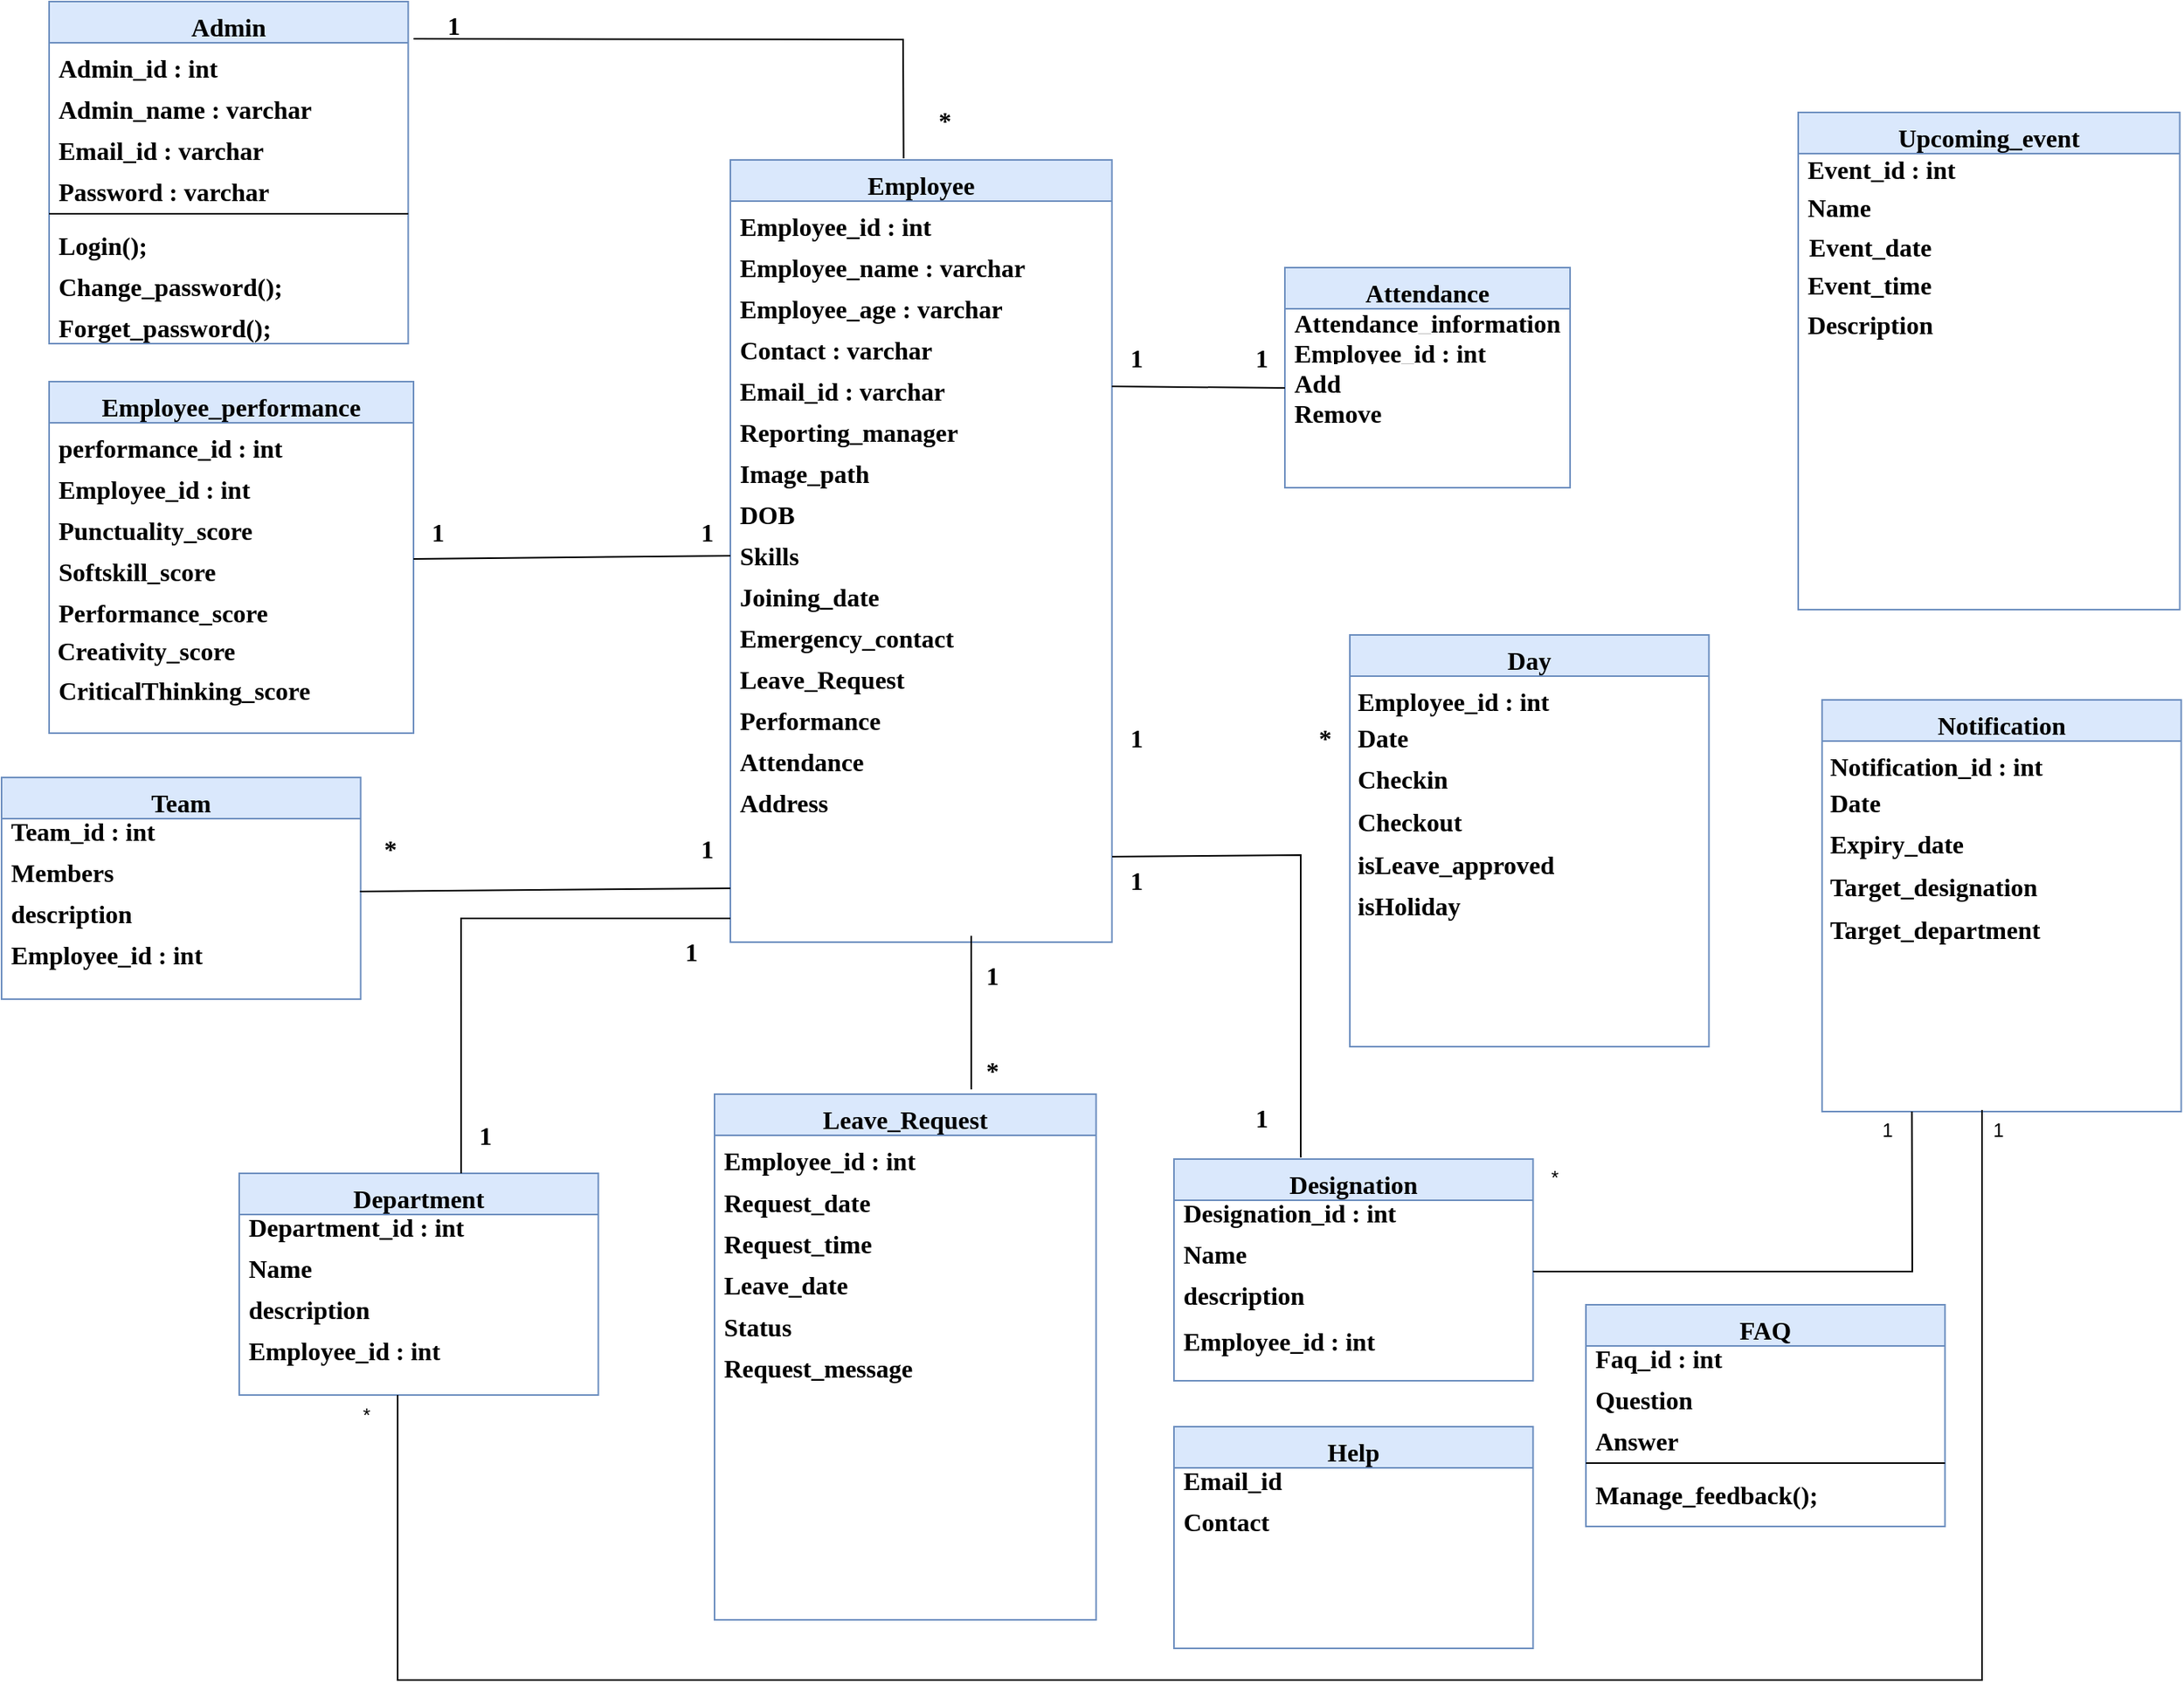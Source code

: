 <mxfile version="26.1.1">
  <diagram name="Page-1" id="6EPxanhodeDbEyQsHlKV">
    <mxGraphModel dx="1233" dy="986" grid="1" gridSize="10" guides="1" tooltips="1" connect="1" arrows="1" fold="1" page="1" pageScale="1" pageWidth="850" pageHeight="1100" math="0" shadow="0">
      <root>
        <mxCell id="0" />
        <mxCell id="1" parent="0" />
        <mxCell id="t133rngRoD3qEJf_6s0R-7" value="" style="endArrow=none;html=1;rounded=0;exitX=1.015;exitY=-0.095;exitDx=0;exitDy=0;labelBackgroundColor=none;fontColor=default;fontStyle=1;fontFamily=Times New Roman;fontSize=16;exitPerimeter=0;entryX=0.454;entryY=-0.002;entryDx=0;entryDy=0;entryPerimeter=0;" parent="1" source="t133rngRoD3qEJf_6s0R-22" target="t133rngRoD3qEJf_6s0R-9" edge="1">
          <mxGeometry width="50" height="50" relative="1" as="geometry">
            <mxPoint x="1118.997" y="209.996" as="sourcePoint" />
            <mxPoint x="1400" y="70" as="targetPoint" />
            <Array as="points">
              <mxPoint x="1439" y="44" />
            </Array>
          </mxGeometry>
        </mxCell>
        <mxCell id="t133rngRoD3qEJf_6s0R-9" value="Employee" style="swimlane;fontStyle=1;align=center;verticalAlign=top;childLayout=stackLayout;horizontal=1;startSize=26;horizontalStack=0;resizeParent=1;resizeLast=0;collapsible=1;marginBottom=0;rounded=0;shadow=0;strokeWidth=1;container=0;labelBackgroundColor=none;fontFamily=Times New Roman;fontSize=16;fillColor=#dae8fc;strokeColor=#6c8ebf;" parent="1" vertex="1">
          <mxGeometry x="1329.997" y="120" width="240.833" height="494" as="geometry">
            <mxRectangle x="550" y="140" width="160" height="26" as="alternateBounds" />
          </mxGeometry>
        </mxCell>
        <mxCell id="t133rngRoD3qEJf_6s0R-52" value="Employee_id : int&#xa;&#xa;" style="text;align=left;verticalAlign=top;spacingLeft=4;spacingRight=4;overflow=hidden;rotatable=0;points=[[0,0.5],[1,0.5]];portConstraint=eastwest;container=0;labelBackgroundColor=none;fontStyle=1;fontFamily=Times New Roman;fontSize=16;" parent="t133rngRoD3qEJf_6s0R-9" vertex="1">
          <mxGeometry y="26" width="240.833" height="26" as="geometry" />
        </mxCell>
        <mxCell id="t133rngRoD3qEJf_6s0R-108" value="Employee_name : varchar" style="text;align=left;verticalAlign=top;spacingLeft=4;spacingRight=4;overflow=hidden;rotatable=0;points=[[0,0.5],[1,0.5]];portConstraint=eastwest;rounded=0;shadow=0;html=0;container=0;labelBackgroundColor=none;fontStyle=1;fontFamily=Times New Roman;fontSize=16;" parent="t133rngRoD3qEJf_6s0R-9" vertex="1">
          <mxGeometry y="52" width="240.833" height="26" as="geometry" />
        </mxCell>
        <mxCell id="t133rngRoD3qEJf_6s0R-109" value="Employee_age : varchar" style="text;align=left;verticalAlign=top;spacingLeft=4;spacingRight=4;overflow=hidden;rotatable=0;points=[[0,0.5],[1,0.5]];portConstraint=eastwest;rounded=0;shadow=0;html=0;container=0;labelBackgroundColor=none;fontStyle=1;fontFamily=Times New Roman;fontSize=16;" parent="t133rngRoD3qEJf_6s0R-9" vertex="1">
          <mxGeometry y="78" width="240.833" height="26" as="geometry" />
        </mxCell>
        <mxCell id="t133rngRoD3qEJf_6s0R-110" value="Contact : varchar" style="text;align=left;verticalAlign=top;spacingLeft=4;spacingRight=4;overflow=hidden;rotatable=0;points=[[0,0.5],[1,0.5]];portConstraint=eastwest;rounded=0;shadow=0;html=0;container=0;labelBackgroundColor=none;fontStyle=1;fontFamily=Times New Roman;fontSize=16;" parent="t133rngRoD3qEJf_6s0R-9" vertex="1">
          <mxGeometry y="104" width="240.833" height="26" as="geometry" />
        </mxCell>
        <mxCell id="t133rngRoD3qEJf_6s0R-106" value="Email_id : varchar" style="text;align=left;verticalAlign=top;spacingLeft=4;spacingRight=4;overflow=hidden;rotatable=0;points=[[0,0.5],[1,0.5]];portConstraint=eastwest;rounded=0;shadow=0;html=0;container=0;labelBackgroundColor=none;fontStyle=1;fontFamily=Times New Roman;fontSize=16;" parent="t133rngRoD3qEJf_6s0R-9" vertex="1">
          <mxGeometry y="130" width="240.833" height="26" as="geometry" />
        </mxCell>
        <mxCell id="t133rngRoD3qEJf_6s0R-114" value="Reporting_manager" style="text;align=left;verticalAlign=top;spacingLeft=4;spacingRight=4;overflow=hidden;rotatable=0;points=[[0,0.5],[1,0.5]];portConstraint=eastwest;rounded=0;shadow=0;html=0;container=0;labelBackgroundColor=none;fontStyle=1;fontFamily=Times New Roman;fontSize=16;" parent="t133rngRoD3qEJf_6s0R-9" vertex="1">
          <mxGeometry y="156" width="240.833" height="26" as="geometry" />
        </mxCell>
        <mxCell id="t133rngRoD3qEJf_6s0R-113" value="Image_path" style="text;align=left;verticalAlign=top;spacingLeft=4;spacingRight=4;overflow=hidden;rotatable=0;points=[[0,0.5],[1,0.5]];portConstraint=eastwest;rounded=0;shadow=0;html=0;container=0;labelBackgroundColor=none;fontStyle=1;fontFamily=Times New Roman;fontSize=16;" parent="t133rngRoD3qEJf_6s0R-9" vertex="1">
          <mxGeometry y="182" width="240.833" height="26" as="geometry" />
        </mxCell>
        <mxCell id="t133rngRoD3qEJf_6s0R-115" value="DOB" style="text;align=left;verticalAlign=top;spacingLeft=4;spacingRight=4;overflow=hidden;rotatable=0;points=[[0,0.5],[1,0.5]];portConstraint=eastwest;rounded=0;shadow=0;html=0;container=0;labelBackgroundColor=none;fontStyle=1;fontFamily=Times New Roman;fontSize=16;" parent="t133rngRoD3qEJf_6s0R-9" vertex="1">
          <mxGeometry y="208" width="240.833" height="26" as="geometry" />
        </mxCell>
        <mxCell id="t133rngRoD3qEJf_6s0R-118" value="Skills" style="text;align=left;verticalAlign=top;spacingLeft=4;spacingRight=4;overflow=hidden;rotatable=0;points=[[0,0.5],[1,0.5]];portConstraint=eastwest;rounded=0;shadow=0;html=0;container=0;labelBackgroundColor=none;fontStyle=1;fontFamily=Times New Roman;fontSize=16;" parent="t133rngRoD3qEJf_6s0R-9" vertex="1">
          <mxGeometry y="234" width="240.833" height="26" as="geometry" />
        </mxCell>
        <mxCell id="t133rngRoD3qEJf_6s0R-121" value="Joining_date" style="text;align=left;verticalAlign=top;spacingLeft=4;spacingRight=4;overflow=hidden;rotatable=0;points=[[0,0.5],[1,0.5]];portConstraint=eastwest;rounded=0;shadow=0;html=0;container=0;labelBackgroundColor=none;fontStyle=1;fontFamily=Times New Roman;fontSize=16;" parent="t133rngRoD3qEJf_6s0R-9" vertex="1">
          <mxGeometry y="260" width="240.833" height="26" as="geometry" />
        </mxCell>
        <mxCell id="t133rngRoD3qEJf_6s0R-120" value="Emergency_contact" style="text;align=left;verticalAlign=top;spacingLeft=4;spacingRight=4;overflow=hidden;rotatable=0;points=[[0,0.5],[1,0.5]];portConstraint=eastwest;rounded=0;shadow=0;html=0;container=0;labelBackgroundColor=none;fontStyle=1;fontFamily=Times New Roman;fontSize=16;" parent="t133rngRoD3qEJf_6s0R-9" vertex="1">
          <mxGeometry y="286" width="240.833" height="26" as="geometry" />
        </mxCell>
        <mxCell id="t133rngRoD3qEJf_6s0R-119" value="Leave_Request" style="text;align=left;verticalAlign=top;spacingLeft=4;spacingRight=4;overflow=hidden;rotatable=0;points=[[0,0.5],[1,0.5]];portConstraint=eastwest;rounded=0;shadow=0;html=0;container=0;labelBackgroundColor=none;fontStyle=1;fontFamily=Times New Roman;fontSize=16;" parent="t133rngRoD3qEJf_6s0R-9" vertex="1">
          <mxGeometry y="312" width="240.833" height="26" as="geometry" />
        </mxCell>
        <mxCell id="t133rngRoD3qEJf_6s0R-117" value="Performance" style="text;align=left;verticalAlign=top;spacingLeft=4;spacingRight=4;overflow=hidden;rotatable=0;points=[[0,0.5],[1,0.5]];portConstraint=eastwest;rounded=0;shadow=0;html=0;container=0;labelBackgroundColor=none;fontStyle=1;fontFamily=Times New Roman;fontSize=16;" parent="t133rngRoD3qEJf_6s0R-9" vertex="1">
          <mxGeometry y="338" width="240.833" height="26" as="geometry" />
        </mxCell>
        <mxCell id="t133rngRoD3qEJf_6s0R-123" value="Attendance" style="text;align=left;verticalAlign=top;spacingLeft=4;spacingRight=4;overflow=hidden;rotatable=0;points=[[0,0.5],[1,0.5]];portConstraint=eastwest;rounded=0;shadow=0;html=0;container=0;labelBackgroundColor=none;fontStyle=1;fontFamily=Times New Roman;fontSize=16;" parent="t133rngRoD3qEJf_6s0R-9" vertex="1">
          <mxGeometry y="364" width="240.833" height="26" as="geometry" />
        </mxCell>
        <mxCell id="t133rngRoD3qEJf_6s0R-124" value="Address" style="text;align=left;verticalAlign=top;spacingLeft=4;spacingRight=4;overflow=hidden;rotatable=0;points=[[0,0.5],[1,0.5]];portConstraint=eastwest;rounded=0;shadow=0;html=0;container=0;labelBackgroundColor=none;fontStyle=1;fontFamily=Times New Roman;fontSize=16;" parent="t133rngRoD3qEJf_6s0R-9" vertex="1">
          <mxGeometry y="390" width="240.833" height="26" as="geometry" />
        </mxCell>
        <mxCell id="t133rngRoD3qEJf_6s0R-63" value="" style="group" parent="1" vertex="1" connectable="0">
          <mxGeometry x="1320" y="710" width="240.83" height="332" as="geometry" />
        </mxCell>
        <mxCell id="t133rngRoD3qEJf_6s0R-64" value="Leave_Request" style="swimlane;fontStyle=1;align=center;verticalAlign=top;childLayout=stackLayout;horizontal=1;startSize=26;horizontalStack=0;resizeParent=1;resizeLast=0;collapsible=1;marginBottom=0;rounded=0;shadow=0;strokeWidth=1;labelBackgroundColor=none;fontFamily=Times New Roman;container=0;fontSize=16;fillColor=#dae8fc;strokeColor=#6c8ebf;" parent="t133rngRoD3qEJf_6s0R-63" vertex="1">
          <mxGeometry x="0.003" width="240.827" height="332" as="geometry">
            <mxRectangle x="550" y="140" width="160" height="26" as="alternateBounds" />
          </mxGeometry>
        </mxCell>
        <mxCell id="t133rngRoD3qEJf_6s0R-66" value="" style="group" parent="t133rngRoD3qEJf_6s0R-63" vertex="1" connectable="0">
          <mxGeometry y="26.158" width="240.83" height="273.648" as="geometry" />
        </mxCell>
        <mxCell id="t133rngRoD3qEJf_6s0R-67" value="Employee_id : int&#xa;&#xa;" style="text;align=left;verticalAlign=top;spacingLeft=4;spacingRight=4;overflow=hidden;rotatable=0;points=[[0,0.5],[1,0.5]];portConstraint=eastwest;labelBackgroundColor=none;fontStyle=1;fontFamily=Times New Roman;container=0;fontSize=16;" parent="t133rngRoD3qEJf_6s0R-66" vertex="1">
          <mxGeometry width="240.83" height="26.158" as="geometry" />
        </mxCell>
        <mxCell id="t133rngRoD3qEJf_6s0R-68" value="Request_date" style="text;align=left;verticalAlign=top;spacingLeft=4;spacingRight=4;overflow=hidden;rotatable=0;points=[[0,0.5],[1,0.5]];portConstraint=eastwest;rounded=0;shadow=0;html=0;labelBackgroundColor=none;fontStyle=1;fontFamily=Times New Roman;container=0;fontSize=16;" parent="t133rngRoD3qEJf_6s0R-66" vertex="1">
          <mxGeometry y="26.158" width="240.83" height="26.158" as="geometry" />
        </mxCell>
        <mxCell id="t133rngRoD3qEJf_6s0R-69" value="Request_time" style="text;align=left;verticalAlign=top;spacingLeft=4;spacingRight=4;overflow=hidden;rotatable=0;points=[[0,0.5],[1,0.5]];portConstraint=eastwest;rounded=0;shadow=0;html=0;labelBackgroundColor=none;fontStyle=1;fontFamily=Times New Roman;container=0;fontSize=16;" parent="t133rngRoD3qEJf_6s0R-66" vertex="1">
          <mxGeometry y="52.315" width="240.83" height="26.158" as="geometry" />
        </mxCell>
        <mxCell id="t133rngRoD3qEJf_6s0R-70" value="Leave_date" style="text;align=left;verticalAlign=top;spacingLeft=4;spacingRight=4;overflow=hidden;rotatable=0;points=[[0,0.5],[1,0.5]];portConstraint=eastwest;rounded=0;shadow=0;html=0;labelBackgroundColor=none;fontStyle=1;fontFamily=Times New Roman;container=0;fontSize=16;" parent="t133rngRoD3qEJf_6s0R-66" vertex="1">
          <mxGeometry y="78.473" width="240.83" height="26.158" as="geometry" />
        </mxCell>
        <mxCell id="t133rngRoD3qEJf_6s0R-71" value="Status" style="text;align=left;verticalAlign=top;spacingLeft=4;spacingRight=4;overflow=hidden;rotatable=0;points=[[0,0.5],[1,0.5]];portConstraint=eastwest;rounded=0;shadow=0;html=0;labelBackgroundColor=none;fontStyle=1;fontFamily=Times New Roman;container=0;fontSize=16;" parent="t133rngRoD3qEJf_6s0R-66" vertex="1">
          <mxGeometry y="104.63" width="240.83" height="26.158" as="geometry" />
        </mxCell>
        <mxCell id="t133rngRoD3qEJf_6s0R-73" value="Request_message" style="text;align=left;verticalAlign=top;spacingLeft=4;spacingRight=4;overflow=hidden;rotatable=0;points=[[0,0.5],[1,0.5]];portConstraint=eastwest;rounded=0;shadow=0;html=0;labelBackgroundColor=none;fontStyle=1;fontFamily=Times New Roman;container=0;fontSize=16;" parent="t133rngRoD3qEJf_6s0R-66" vertex="1">
          <mxGeometry y="130.783" width="240.83" height="26.158" as="geometry" />
        </mxCell>
        <mxCell id="t133rngRoD3qEJf_6s0R-78" value="" style="group" parent="1" vertex="1" connectable="0">
          <mxGeometry x="1680" y="188" width="180" height="139" as="geometry" />
        </mxCell>
        <mxCell id="t133rngRoD3qEJf_6s0R-79" value="Attendance" style="swimlane;fontStyle=1;align=center;verticalAlign=top;childLayout=stackLayout;horizontal=1;startSize=26;horizontalStack=0;resizeParent=1;resizeLast=0;collapsible=1;marginBottom=0;rounded=0;shadow=0;strokeWidth=1;container=0;labelBackgroundColor=none;fontFamily=Times New Roman;fontSize=16;fillColor=#dae8fc;strokeColor=#6c8ebf;" parent="t133rngRoD3qEJf_6s0R-78" vertex="1">
          <mxGeometry width="180.0" height="139" as="geometry">
            <mxRectangle x="550" y="140" width="160" height="26" as="alternateBounds" />
          </mxGeometry>
        </mxCell>
        <mxCell id="t133rngRoD3qEJf_6s0R-80" value="Attendance_information" style="text;align=left;verticalAlign=top;spacingLeft=4;spacingRight=4;overflow=hidden;rotatable=0;points=[[0,0.5],[1,0.5]];portConstraint=eastwest;container=0;labelBackgroundColor=none;fontStyle=1;fontFamily=Times New Roman;fontSize=16;" parent="t133rngRoD3qEJf_6s0R-78" vertex="1">
          <mxGeometry y="19.021" width="180.0" height="19.021" as="geometry" />
        </mxCell>
        <mxCell id="t133rngRoD3qEJf_6s0R-81" value="Employee_id : int&#xa;&#xa;" style="text;align=left;verticalAlign=top;spacingLeft=4;spacingRight=4;overflow=hidden;rotatable=0;points=[[0,0.5],[1,0.5]];portConstraint=eastwest;rounded=0;shadow=0;html=0;container=0;labelBackgroundColor=none;fontStyle=1;fontFamily=Times New Roman;fontSize=16;" parent="t133rngRoD3qEJf_6s0R-78" vertex="1">
          <mxGeometry y="38.042" width="180.0" height="19.021" as="geometry" />
        </mxCell>
        <mxCell id="t133rngRoD3qEJf_6s0R-82" value="Add" style="text;align=left;verticalAlign=top;spacingLeft=4;spacingRight=4;overflow=hidden;rotatable=0;points=[[0,0.5],[1,0.5]];portConstraint=eastwest;rounded=0;shadow=0;html=0;container=0;labelBackgroundColor=none;fontStyle=1;fontFamily=Times New Roman;fontSize=16;" parent="t133rngRoD3qEJf_6s0R-78" vertex="1">
          <mxGeometry y="57.063" width="180.0" height="19.021" as="geometry" />
        </mxCell>
        <mxCell id="t133rngRoD3qEJf_6s0R-83" value="Remove" style="text;align=left;verticalAlign=top;spacingLeft=4;spacingRight=4;overflow=hidden;rotatable=0;points=[[0,0.5],[1,0.5]];portConstraint=eastwest;rounded=0;shadow=0;html=0;container=0;labelBackgroundColor=none;fontStyle=1;fontFamily=Times New Roman;fontSize=16;" parent="t133rngRoD3qEJf_6s0R-78" vertex="1">
          <mxGeometry y="76.084" width="180.0" height="19.021" as="geometry" />
        </mxCell>
        <mxCell id="t133rngRoD3qEJf_6s0R-87" value="" style="group" parent="1" vertex="1" connectable="0">
          <mxGeometry x="870" y="510" width="236.667" height="140" as="geometry" />
        </mxCell>
        <mxCell id="t133rngRoD3qEJf_6s0R-88" value="Team" style="swimlane;fontStyle=1;align=center;verticalAlign=top;childLayout=stackLayout;horizontal=1;startSize=26;horizontalStack=0;resizeParent=1;resizeLast=0;collapsible=1;marginBottom=0;rounded=0;shadow=0;strokeWidth=1;container=0;labelBackgroundColor=none;fontFamily=Times New Roman;fontSize=16;fillColor=#dae8fc;strokeColor=#6c8ebf;" parent="t133rngRoD3qEJf_6s0R-87" vertex="1">
          <mxGeometry width="226.667" height="140" as="geometry">
            <mxRectangle x="550" y="140" width="160" height="26" as="alternateBounds" />
          </mxGeometry>
        </mxCell>
        <mxCell id="t133rngRoD3qEJf_6s0R-89" value="" style="group" parent="t133rngRoD3qEJf_6s0R-87" vertex="1" connectable="0">
          <mxGeometry y="18" width="236.667" height="112" as="geometry" />
        </mxCell>
        <mxCell id="t133rngRoD3qEJf_6s0R-90" value="Team_id : int" style="text;align=left;verticalAlign=top;spacingLeft=4;spacingRight=4;overflow=hidden;rotatable=0;points=[[0,0.5],[1,0.5]];portConstraint=eastwest;container=0;labelBackgroundColor=none;fontStyle=1;fontFamily=Times New Roman;fontSize=16;" parent="t133rngRoD3qEJf_6s0R-89" vertex="1">
          <mxGeometry width="226.667" height="26" as="geometry" />
        </mxCell>
        <mxCell id="t133rngRoD3qEJf_6s0R-91" value="" style="group" parent="t133rngRoD3qEJf_6s0R-89" vertex="1" connectable="0">
          <mxGeometry y="26" width="236.667" height="86" as="geometry" />
        </mxCell>
        <mxCell id="t133rngRoD3qEJf_6s0R-92" value="Members" style="text;align=left;verticalAlign=top;spacingLeft=4;spacingRight=4;overflow=hidden;rotatable=0;points=[[0,0.5],[1,0.5]];portConstraint=eastwest;rounded=0;shadow=0;html=0;container=0;labelBackgroundColor=none;fontStyle=1;fontFamily=Times New Roman;fontSize=16;" parent="t133rngRoD3qEJf_6s0R-91" vertex="1">
          <mxGeometry width="226.667" height="26" as="geometry" />
        </mxCell>
        <mxCell id="t133rngRoD3qEJf_6s0R-93" value="description" style="text;align=left;verticalAlign=top;spacingLeft=4;spacingRight=4;overflow=hidden;rotatable=0;points=[[0,0.5],[1,0.5]];portConstraint=eastwest;rounded=0;shadow=0;html=0;container=0;labelBackgroundColor=none;fontStyle=1;fontFamily=Times New Roman;fontSize=16;" parent="t133rngRoD3qEJf_6s0R-91" vertex="1">
          <mxGeometry y="26" width="226.667" height="26" as="geometry" />
        </mxCell>
        <mxCell id="t133rngRoD3qEJf_6s0R-203" value="Employee_id : int" style="text;align=left;verticalAlign=top;spacingLeft=4;spacingRight=4;overflow=hidden;rotatable=0;points=[[0,0.5],[1,0.5]];portConstraint=eastwest;container=0;labelBackgroundColor=none;fontStyle=1;fontFamily=Times New Roman;fontSize=16;" parent="t133rngRoD3qEJf_6s0R-91" vertex="1">
          <mxGeometry y="52" width="226.667" height="26" as="geometry" />
        </mxCell>
        <mxCell id="t133rngRoD3qEJf_6s0R-125" value="" style="group;fontStyle=1" parent="1" vertex="1" connectable="0">
          <mxGeometry x="1719.997" y="420" width="227.667" height="260" as="geometry" />
        </mxCell>
        <mxCell id="t133rngRoD3qEJf_6s0R-3" value="Day" style="swimlane;fontStyle=1;align=center;verticalAlign=top;childLayout=stackLayout;horizontal=1;startSize=26;horizontalStack=0;resizeParent=1;resizeLast=0;collapsible=1;marginBottom=0;rounded=0;shadow=0;strokeWidth=1;container=0;labelBackgroundColor=none;fontFamily=Times New Roman;fontSize=16;fillColor=#dae8fc;strokeColor=#6c8ebf;" parent="t133rngRoD3qEJf_6s0R-125" vertex="1">
          <mxGeometry x="1" width="226.667" height="260" as="geometry">
            <mxRectangle x="550" y="140" width="160" height="26" as="alternateBounds" />
          </mxGeometry>
        </mxCell>
        <mxCell id="t133rngRoD3qEJf_6s0R-30" value="Employee_id : int&#xa;&#xa;" style="text;align=left;verticalAlign=top;spacingLeft=4;spacingRight=4;overflow=hidden;rotatable=0;points=[[0,0.5],[1,0.5]];portConstraint=eastwest;container=0;labelBackgroundColor=none;fontStyle=1;fontFamily=Times New Roman;fontSize=16;" parent="t133rngRoD3qEJf_6s0R-125" vertex="1">
          <mxGeometry y="26" width="226.667" height="26" as="geometry" />
        </mxCell>
        <mxCell id="t133rngRoD3qEJf_6s0R-31" value="isHoliday" style="text;align=left;verticalAlign=top;spacingLeft=4;spacingRight=4;overflow=hidden;rotatable=0;points=[[0,0.5],[1,0.5]];portConstraint=eastwest;rounded=0;shadow=0;html=0;container=0;labelBackgroundColor=none;fontStyle=1;fontFamily=Times New Roman;fontSize=16;" parent="t133rngRoD3qEJf_6s0R-125" vertex="1">
          <mxGeometry y="155" width="226.667" height="26" as="geometry" />
        </mxCell>
        <mxCell id="t133rngRoD3qEJf_6s0R-32" value="Date" style="text;align=left;verticalAlign=top;spacingLeft=4;spacingRight=4;overflow=hidden;rotatable=0;points=[[0,0.5],[1,0.5]];portConstraint=eastwest;rounded=0;shadow=0;html=0;container=0;labelBackgroundColor=none;fontStyle=1;fontFamily=Times New Roman;fontSize=16;" parent="t133rngRoD3qEJf_6s0R-125" vertex="1">
          <mxGeometry y="49" width="226.667" height="26" as="geometry" />
        </mxCell>
        <mxCell id="t133rngRoD3qEJf_6s0R-33" value="Checkin" style="text;align=left;verticalAlign=top;spacingLeft=4;spacingRight=4;overflow=hidden;rotatable=0;points=[[0,0.5],[1,0.5]];portConstraint=eastwest;rounded=0;shadow=0;html=0;container=0;labelBackgroundColor=none;fontStyle=1;fontFamily=Times New Roman;fontSize=16;" parent="t133rngRoD3qEJf_6s0R-125" vertex="1">
          <mxGeometry y="75" width="226.667" height="26" as="geometry" />
        </mxCell>
        <mxCell id="t133rngRoD3qEJf_6s0R-34" value="isLeave_approved" style="text;align=left;verticalAlign=top;spacingLeft=4;spacingRight=4;overflow=hidden;rotatable=0;points=[[0,0.5],[1,0.5]];portConstraint=eastwest;rounded=0;shadow=0;html=0;container=0;labelBackgroundColor=none;fontStyle=1;fontFamily=Times New Roman;fontSize=16;" parent="t133rngRoD3qEJf_6s0R-125" vertex="1">
          <mxGeometry y="129" width="226.667" height="26" as="geometry" />
        </mxCell>
        <mxCell id="t133rngRoD3qEJf_6s0R-35" value="Checkout" style="text;align=left;verticalAlign=top;spacingLeft=4;spacingRight=4;overflow=hidden;rotatable=0;points=[[0,0.5],[1,0.5]];portConstraint=eastwest;rounded=0;shadow=0;html=0;container=0;labelBackgroundColor=none;fontStyle=1;fontFamily=Times New Roman;fontSize=16;" parent="t133rngRoD3qEJf_6s0R-125" vertex="1">
          <mxGeometry y="102" width="226.667" height="26" as="geometry" />
        </mxCell>
        <mxCell id="t133rngRoD3qEJf_6s0R-126" value="" style="group" parent="1" vertex="1" connectable="0">
          <mxGeometry x="2018.087" y="461" width="227.667" height="260" as="geometry" />
        </mxCell>
        <mxCell id="t133rngRoD3qEJf_6s0R-127" value="Notification" style="swimlane;fontStyle=1;align=center;verticalAlign=top;childLayout=stackLayout;horizontal=1;startSize=26;horizontalStack=0;resizeParent=1;resizeLast=0;collapsible=1;marginBottom=0;rounded=0;shadow=0;strokeWidth=1;container=0;labelBackgroundColor=none;fontFamily=Times New Roman;fontSize=16;fillColor=#dae8fc;strokeColor=#6c8ebf;" parent="t133rngRoD3qEJf_6s0R-126" vertex="1">
          <mxGeometry x="1" width="226.667" height="260" as="geometry">
            <mxRectangle x="550" y="140" width="160" height="26" as="alternateBounds" />
          </mxGeometry>
        </mxCell>
        <mxCell id="t133rngRoD3qEJf_6s0R-128" value="Notification_id : int&#xa;&#xa;" style="text;align=left;verticalAlign=top;spacingLeft=4;spacingRight=4;overflow=hidden;rotatable=0;points=[[0,0.5],[1,0.5]];portConstraint=eastwest;container=0;labelBackgroundColor=none;fontStyle=1;fontFamily=Times New Roman;fontSize=16;" parent="t133rngRoD3qEJf_6s0R-126" vertex="1">
          <mxGeometry y="26" width="226.667" height="26" as="geometry" />
        </mxCell>
        <mxCell id="t133rngRoD3qEJf_6s0R-130" value="Date" style="text;align=left;verticalAlign=top;spacingLeft=4;spacingRight=4;overflow=hidden;rotatable=0;points=[[0,0.5],[1,0.5]];portConstraint=eastwest;rounded=0;shadow=0;html=0;container=0;labelBackgroundColor=none;fontStyle=1;fontFamily=Times New Roman;fontSize=16;" parent="t133rngRoD3qEJf_6s0R-126" vertex="1">
          <mxGeometry y="49" width="226.667" height="26" as="geometry" />
        </mxCell>
        <mxCell id="t133rngRoD3qEJf_6s0R-131" value="Expiry_date" style="text;align=left;verticalAlign=top;spacingLeft=4;spacingRight=4;overflow=hidden;rotatable=0;points=[[0,0.5],[1,0.5]];portConstraint=eastwest;rounded=0;shadow=0;html=0;container=0;labelBackgroundColor=none;fontStyle=1;fontFamily=Times New Roman;fontSize=16;" parent="t133rngRoD3qEJf_6s0R-126" vertex="1">
          <mxGeometry y="75" width="226.667" height="26" as="geometry" />
        </mxCell>
        <mxCell id="t133rngRoD3qEJf_6s0R-132" value="Target_department" style="text;align=left;verticalAlign=top;spacingLeft=4;spacingRight=4;overflow=hidden;rotatable=0;points=[[0,0.5],[1,0.5]];portConstraint=eastwest;rounded=0;shadow=0;html=0;container=0;labelBackgroundColor=none;fontStyle=1;fontFamily=Times New Roman;fontSize=16;" parent="t133rngRoD3qEJf_6s0R-126" vertex="1">
          <mxGeometry y="129" width="226.667" height="26" as="geometry" />
        </mxCell>
        <mxCell id="t133rngRoD3qEJf_6s0R-133" value="Target_designation" style="text;align=left;verticalAlign=top;spacingLeft=4;spacingRight=4;overflow=hidden;rotatable=0;points=[[0,0.5],[1,0.5]];portConstraint=eastwest;rounded=0;shadow=0;html=0;container=0;labelBackgroundColor=none;fontStyle=1;fontFamily=Times New Roman;fontSize=16;" parent="t133rngRoD3qEJf_6s0R-126" vertex="1">
          <mxGeometry y="102" width="226.667" height="26" as="geometry" />
        </mxCell>
        <mxCell id="t133rngRoD3qEJf_6s0R-134" value="" style="group" parent="1" vertex="1" connectable="0">
          <mxGeometry x="900" y="20" width="250.333" height="216" as="geometry" />
        </mxCell>
        <mxCell id="t133rngRoD3qEJf_6s0R-2" value="Admin" style="swimlane;fontStyle=1;align=center;verticalAlign=top;childLayout=stackLayout;horizontal=1;startSize=26;horizontalStack=0;resizeParent=1;resizeLast=0;collapsible=1;marginBottom=0;rounded=0;shadow=0;strokeWidth=1;container=0;labelBackgroundColor=none;fontFamily=Times New Roman;fontSize=16;fillColor=#dae8fc;strokeColor=#6c8ebf;" parent="t133rngRoD3qEJf_6s0R-134" vertex="1">
          <mxGeometry width="226.667" height="216" as="geometry">
            <mxRectangle x="230" y="140" width="160" height="26" as="alternateBounds" />
          </mxGeometry>
        </mxCell>
        <mxCell id="t133rngRoD3qEJf_6s0R-15" value="&lt;font style=&quot;font-size: 16px;&quot;&gt;1&lt;/font&gt;" style="text;html=1;align=center;verticalAlign=middle;resizable=0;points=[];autosize=1;strokeColor=none;fillColor=none;container=0;labelBackgroundColor=none;fontStyle=1;fontFamily=Times New Roman;fontSize=16;" parent="t133rngRoD3qEJf_6s0R-134" vertex="1">
          <mxGeometry x="240.003" width="30" height="30" as="geometry" />
        </mxCell>
        <mxCell id="t133rngRoD3qEJf_6s0R-22" value="Admin_id : int " style="text;align=left;verticalAlign=top;spacingLeft=4;spacingRight=4;overflow=hidden;rotatable=0;points=[[0,0.5],[1,0.5]];portConstraint=eastwest;container=0;labelBackgroundColor=none;fontStyle=1;fontFamily=Times New Roman;fontSize=16;" parent="t133rngRoD3qEJf_6s0R-134" vertex="1">
          <mxGeometry y="26" width="226.667" height="26" as="geometry" />
        </mxCell>
        <mxCell id="t133rngRoD3qEJf_6s0R-23" value="Admin_name : varchar" style="text;align=left;verticalAlign=top;spacingLeft=4;spacingRight=4;overflow=hidden;rotatable=0;points=[[0,0.5],[1,0.5]];portConstraint=eastwest;rounded=0;shadow=0;html=0;container=0;labelBackgroundColor=none;fontStyle=1;fontFamily=Times New Roman;fontSize=16;" parent="t133rngRoD3qEJf_6s0R-134" vertex="1">
          <mxGeometry y="52" width="226.667" height="26" as="geometry" />
        </mxCell>
        <mxCell id="t133rngRoD3qEJf_6s0R-24" value="Email_id : varchar" style="text;align=left;verticalAlign=top;spacingLeft=4;spacingRight=4;overflow=hidden;rotatable=0;points=[[0,0.5],[1,0.5]];portConstraint=eastwest;rounded=0;shadow=0;html=0;container=0;labelBackgroundColor=none;fontStyle=1;fontFamily=Times New Roman;fontSize=16;" parent="t133rngRoD3qEJf_6s0R-134" vertex="1">
          <mxGeometry y="78" width="226.667" height="26" as="geometry" />
        </mxCell>
        <mxCell id="t133rngRoD3qEJf_6s0R-25" value="Password : varchar" style="text;align=left;verticalAlign=top;spacingLeft=4;spacingRight=4;overflow=hidden;rotatable=0;points=[[0,0.5],[1,0.5]];portConstraint=eastwest;container=0;labelBackgroundColor=none;fontStyle=1;fontFamily=Times New Roman;fontSize=16;" parent="t133rngRoD3qEJf_6s0R-134" vertex="1">
          <mxGeometry y="104" width="226.667" height="26" as="geometry" />
        </mxCell>
        <mxCell id="t133rngRoD3qEJf_6s0R-26" value="" style="line;html=1;strokeWidth=1;align=left;verticalAlign=middle;spacingTop=-1;spacingLeft=3;spacingRight=3;rotatable=0;labelPosition=right;points=[];portConstraint=eastwest;container=0;labelBackgroundColor=none;fontStyle=1;fontFamily=Times New Roman;fontSize=16;" parent="t133rngRoD3qEJf_6s0R-134" vertex="1">
          <mxGeometry y="130" width="226.667" height="8" as="geometry" />
        </mxCell>
        <mxCell id="t133rngRoD3qEJf_6s0R-27" value="Login();" style="text;align=left;verticalAlign=top;spacingLeft=4;spacingRight=4;overflow=hidden;rotatable=0;points=[[0,0.5],[1,0.5]];portConstraint=eastwest;container=0;labelBackgroundColor=none;fontStyle=1;fontFamily=Times New Roman;fontSize=16;" parent="t133rngRoD3qEJf_6s0R-134" vertex="1">
          <mxGeometry y="138" width="226.667" height="26" as="geometry" />
        </mxCell>
        <mxCell id="t133rngRoD3qEJf_6s0R-28" value="Change_password();" style="text;align=left;verticalAlign=top;spacingLeft=4;spacingRight=4;overflow=hidden;rotatable=0;points=[[0,0.5],[1,0.5]];portConstraint=eastwest;container=0;labelBackgroundColor=none;fontStyle=1;fontFamily=Times New Roman;fontSize=16;" parent="t133rngRoD3qEJf_6s0R-134" vertex="1">
          <mxGeometry y="164" width="226.667" height="26" as="geometry" />
        </mxCell>
        <mxCell id="t133rngRoD3qEJf_6s0R-29" value="Forget_password();" style="text;align=left;verticalAlign=top;spacingLeft=4;spacingRight=4;overflow=hidden;rotatable=0;points=[[0,0.5],[1,0.5]];portConstraint=eastwest;container=0;labelBackgroundColor=none;fontStyle=1;fontFamily=Times New Roman;fontSize=16;" parent="t133rngRoD3qEJf_6s0R-134" vertex="1">
          <mxGeometry y="190" width="226.667" height="26" as="geometry" />
        </mxCell>
        <mxCell id="t133rngRoD3qEJf_6s0R-135" value="" style="group" parent="1" vertex="1" connectable="0">
          <mxGeometry x="1020" y="760" width="246.667" height="140" as="geometry" />
        </mxCell>
        <mxCell id="t133rngRoD3qEJf_6s0R-136" value="Department" style="swimlane;fontStyle=1;align=center;verticalAlign=top;childLayout=stackLayout;horizontal=1;startSize=26;horizontalStack=0;resizeParent=1;resizeLast=0;collapsible=1;marginBottom=0;rounded=0;shadow=0;strokeWidth=1;container=0;labelBackgroundColor=none;fontFamily=Times New Roman;fontSize=16;fillColor=#dae8fc;strokeColor=#6c8ebf;" parent="t133rngRoD3qEJf_6s0R-135" vertex="1">
          <mxGeometry width="226.667" height="140" as="geometry">
            <mxRectangle x="550" y="140" width="160" height="26" as="alternateBounds" />
          </mxGeometry>
        </mxCell>
        <mxCell id="t133rngRoD3qEJf_6s0R-137" value="" style="group" parent="t133rngRoD3qEJf_6s0R-135" vertex="1" connectable="0">
          <mxGeometry y="18" width="246.667" height="112" as="geometry" />
        </mxCell>
        <mxCell id="t133rngRoD3qEJf_6s0R-138" value="Department_id : int" style="text;align=left;verticalAlign=top;spacingLeft=4;spacingRight=4;overflow=hidden;rotatable=0;points=[[0,0.5],[1,0.5]];portConstraint=eastwest;container=0;labelBackgroundColor=none;fontStyle=1;fontFamily=Times New Roman;fontSize=16;" parent="t133rngRoD3qEJf_6s0R-137" vertex="1">
          <mxGeometry width="226.667" height="26" as="geometry" />
        </mxCell>
        <mxCell id="t133rngRoD3qEJf_6s0R-139" value="" style="group" parent="t133rngRoD3qEJf_6s0R-137" vertex="1" connectable="0">
          <mxGeometry y="26" width="246.667" height="86" as="geometry" />
        </mxCell>
        <mxCell id="t133rngRoD3qEJf_6s0R-140" value="Name" style="text;align=left;verticalAlign=top;spacingLeft=4;spacingRight=4;overflow=hidden;rotatable=0;points=[[0,0.5],[1,0.5]];portConstraint=eastwest;rounded=0;shadow=0;html=0;container=0;labelBackgroundColor=none;fontStyle=1;fontFamily=Times New Roman;fontSize=16;" parent="t133rngRoD3qEJf_6s0R-139" vertex="1">
          <mxGeometry width="226.667" height="26" as="geometry" />
        </mxCell>
        <mxCell id="t133rngRoD3qEJf_6s0R-141" value="description" style="text;align=left;verticalAlign=top;spacingLeft=4;spacingRight=4;overflow=hidden;rotatable=0;points=[[0,0.5],[1,0.5]];portConstraint=eastwest;rounded=0;shadow=0;html=0;container=0;labelBackgroundColor=none;fontStyle=1;fontFamily=Times New Roman;fontSize=16;" parent="t133rngRoD3qEJf_6s0R-139" vertex="1">
          <mxGeometry y="26" width="226.667" height="26" as="geometry" />
        </mxCell>
        <mxCell id="t133rngRoD3qEJf_6s0R-204" value="Employee_id : int" style="text;align=left;verticalAlign=top;spacingLeft=4;spacingRight=4;overflow=hidden;rotatable=0;points=[[0,0.5],[1,0.5]];portConstraint=eastwest;container=0;labelBackgroundColor=none;fontStyle=1;fontFamily=Times New Roman;fontSize=16;" parent="t133rngRoD3qEJf_6s0R-139" vertex="1">
          <mxGeometry y="52" width="226.667" height="26" as="geometry" />
        </mxCell>
        <mxCell id="t133rngRoD3qEJf_6s0R-144" value="" style="group" parent="1" vertex="1" connectable="0">
          <mxGeometry x="1610" y="751" width="226.667" height="140" as="geometry" />
        </mxCell>
        <mxCell id="t133rngRoD3qEJf_6s0R-145" value="Designation" style="swimlane;fontStyle=1;align=center;verticalAlign=top;childLayout=stackLayout;horizontal=1;startSize=26;horizontalStack=0;resizeParent=1;resizeLast=0;collapsible=1;marginBottom=0;rounded=0;shadow=0;strokeWidth=1;container=0;labelBackgroundColor=none;fontFamily=Times New Roman;fontSize=16;fillColor=#dae8fc;strokeColor=#6c8ebf;" parent="t133rngRoD3qEJf_6s0R-144" vertex="1">
          <mxGeometry width="226.667" height="140" as="geometry">
            <mxRectangle x="550" y="140" width="160" height="26" as="alternateBounds" />
          </mxGeometry>
        </mxCell>
        <mxCell id="t133rngRoD3qEJf_6s0R-146" value="" style="group" parent="t133rngRoD3qEJf_6s0R-144" vertex="1" connectable="0">
          <mxGeometry y="18" width="226.667" height="112" as="geometry" />
        </mxCell>
        <mxCell id="t133rngRoD3qEJf_6s0R-147" value="Designation_id : int" style="text;align=left;verticalAlign=top;spacingLeft=4;spacingRight=4;overflow=hidden;rotatable=0;points=[[0,0.5],[1,0.5]];portConstraint=eastwest;container=0;labelBackgroundColor=none;fontStyle=1;fontFamily=Times New Roman;fontSize=16;" parent="t133rngRoD3qEJf_6s0R-146" vertex="1">
          <mxGeometry width="226.667" height="26" as="geometry" />
        </mxCell>
        <mxCell id="t133rngRoD3qEJf_6s0R-148" value="" style="group" parent="t133rngRoD3qEJf_6s0R-146" vertex="1" connectable="0">
          <mxGeometry y="26" width="226.667" height="86" as="geometry" />
        </mxCell>
        <mxCell id="t133rngRoD3qEJf_6s0R-149" value="Name" style="text;align=left;verticalAlign=top;spacingLeft=4;spacingRight=4;overflow=hidden;rotatable=0;points=[[0,0.5],[1,0.5]];portConstraint=eastwest;rounded=0;shadow=0;html=0;container=0;labelBackgroundColor=none;fontStyle=1;fontFamily=Times New Roman;fontSize=16;" parent="t133rngRoD3qEJf_6s0R-148" vertex="1">
          <mxGeometry width="226.667" height="26" as="geometry" />
        </mxCell>
        <mxCell id="t133rngRoD3qEJf_6s0R-150" value="description" style="text;align=left;verticalAlign=top;spacingLeft=4;spacingRight=4;overflow=hidden;rotatable=0;points=[[0,0.5],[1,0.5]];portConstraint=eastwest;rounded=0;shadow=0;html=0;container=0;labelBackgroundColor=none;fontStyle=1;fontFamily=Times New Roman;fontSize=16;" parent="t133rngRoD3qEJf_6s0R-148" vertex="1">
          <mxGeometry y="26" width="226.667" height="26" as="geometry" />
        </mxCell>
        <mxCell id="t133rngRoD3qEJf_6s0R-206" value="Employee_id : int" style="text;align=left;verticalAlign=top;spacingLeft=4;spacingRight=4;overflow=hidden;rotatable=0;points=[[0,0.5],[1,0.5]];portConstraint=eastwest;container=0;labelBackgroundColor=none;fontStyle=1;fontFamily=Times New Roman;fontSize=16;" parent="t133rngRoD3qEJf_6s0R-148" vertex="1">
          <mxGeometry y="55" width="226.667" height="26" as="geometry" />
        </mxCell>
        <mxCell id="t133rngRoD3qEJf_6s0R-153" value="" style="group" parent="1" vertex="1" connectable="0">
          <mxGeometry x="1610" y="920" width="226.667" height="140" as="geometry" />
        </mxCell>
        <mxCell id="t133rngRoD3qEJf_6s0R-154" value="Help" style="swimlane;fontStyle=1;align=center;verticalAlign=top;childLayout=stackLayout;horizontal=1;startSize=26;horizontalStack=0;resizeParent=1;resizeLast=0;collapsible=1;marginBottom=0;rounded=0;shadow=0;strokeWidth=1;container=0;labelBackgroundColor=none;fontFamily=Times New Roman;fontSize=16;fillColor=#dae8fc;strokeColor=#6c8ebf;" parent="t133rngRoD3qEJf_6s0R-153" vertex="1">
          <mxGeometry width="226.667" height="140" as="geometry">
            <mxRectangle x="550" y="140" width="160" height="26" as="alternateBounds" />
          </mxGeometry>
        </mxCell>
        <mxCell id="t133rngRoD3qEJf_6s0R-155" value="" style="group" parent="t133rngRoD3qEJf_6s0R-153" vertex="1" connectable="0">
          <mxGeometry y="18" width="226.667" height="112" as="geometry" />
        </mxCell>
        <mxCell id="t133rngRoD3qEJf_6s0R-156" value="Email_id" style="text;align=left;verticalAlign=top;spacingLeft=4;spacingRight=4;overflow=hidden;rotatable=0;points=[[0,0.5],[1,0.5]];portConstraint=eastwest;container=0;labelBackgroundColor=none;fontStyle=1;fontFamily=Times New Roman;fontSize=16;" parent="t133rngRoD3qEJf_6s0R-155" vertex="1">
          <mxGeometry width="226.667" height="26" as="geometry" />
        </mxCell>
        <mxCell id="t133rngRoD3qEJf_6s0R-157" value="" style="group" parent="t133rngRoD3qEJf_6s0R-155" vertex="1" connectable="0">
          <mxGeometry y="26" width="226.667" height="86" as="geometry" />
        </mxCell>
        <mxCell id="t133rngRoD3qEJf_6s0R-158" value="Contact" style="text;align=left;verticalAlign=top;spacingLeft=4;spacingRight=4;overflow=hidden;rotatable=0;points=[[0,0.5],[1,0.5]];portConstraint=eastwest;rounded=0;shadow=0;html=0;container=0;labelBackgroundColor=none;fontStyle=1;fontFamily=Times New Roman;fontSize=16;" parent="t133rngRoD3qEJf_6s0R-157" vertex="1">
          <mxGeometry width="226.667" height="26" as="geometry" />
        </mxCell>
        <mxCell id="t133rngRoD3qEJf_6s0R-164" value="" style="group" parent="1" vertex="1" connectable="0">
          <mxGeometry x="899.25" y="260" width="230.75" height="222" as="geometry" />
        </mxCell>
        <mxCell id="t133rngRoD3qEJf_6s0R-4" value="Employee_performance" style="swimlane;fontStyle=1;align=center;verticalAlign=top;childLayout=stackLayout;horizontal=1;startSize=26;horizontalStack=0;resizeParent=1;resizeLast=0;collapsible=1;marginBottom=0;rounded=0;shadow=0;strokeWidth=1;container=0;labelBackgroundColor=none;fontFamily=Times New Roman;fontSize=16;fillColor=#dae8fc;strokeColor=#6c8ebf;" parent="t133rngRoD3qEJf_6s0R-164" vertex="1">
          <mxGeometry x="0.75" width="230" height="222" as="geometry">
            <mxRectangle x="550" y="140" width="160" height="26" as="alternateBounds" />
          </mxGeometry>
        </mxCell>
        <mxCell id="t133rngRoD3qEJf_6s0R-38" value="performance_id : int" style="text;align=left;verticalAlign=top;spacingLeft=4;spacingRight=4;overflow=hidden;rotatable=0;points=[[0,0.5],[1,0.5]];portConstraint=eastwest;container=0;labelBackgroundColor=none;fontStyle=1;fontFamily=Times New Roman;fontSize=16;" parent="t133rngRoD3qEJf_6s0R-164" vertex="1">
          <mxGeometry x="0.75" y="26" width="226.667" height="26" as="geometry" />
        </mxCell>
        <mxCell id="t133rngRoD3qEJf_6s0R-39" value="Employee_id : int" style="text;align=left;verticalAlign=top;spacingLeft=4;spacingRight=4;overflow=hidden;rotatable=0;points=[[0,0.5],[1,0.5]];portConstraint=eastwest;rounded=0;shadow=0;html=0;container=0;labelBackgroundColor=none;fontStyle=1;fontFamily=Times New Roman;fontSize=16;" parent="t133rngRoD3qEJf_6s0R-164" vertex="1">
          <mxGeometry x="0.75" y="52" width="226.667" height="26" as="geometry" />
        </mxCell>
        <mxCell id="t133rngRoD3qEJf_6s0R-40" value="Punctuality_score" style="text;align=left;verticalAlign=top;spacingLeft=4;spacingRight=4;overflow=hidden;rotatable=0;points=[[0,0.5],[1,0.5]];portConstraint=eastwest;rounded=0;shadow=0;html=0;container=0;labelBackgroundColor=none;fontStyle=1;fontFamily=Times New Roman;fontSize=16;" parent="t133rngRoD3qEJf_6s0R-164" vertex="1">
          <mxGeometry x="0.75" y="78" width="226.667" height="26" as="geometry" />
        </mxCell>
        <mxCell id="t133rngRoD3qEJf_6s0R-41" value="Softskill_score" style="text;align=left;verticalAlign=top;spacingLeft=4;spacingRight=4;overflow=hidden;rotatable=0;points=[[0,0.5],[1,0.5]];portConstraint=eastwest;rounded=0;shadow=0;html=0;container=0;labelBackgroundColor=none;fontStyle=1;fontFamily=Times New Roman;fontSize=16;" parent="t133rngRoD3qEJf_6s0R-164" vertex="1">
          <mxGeometry x="0.75" y="104" width="226.667" height="26" as="geometry" />
        </mxCell>
        <mxCell id="t133rngRoD3qEJf_6s0R-42" value="Performance_score" style="text;align=left;verticalAlign=top;spacingLeft=4;spacingRight=4;overflow=hidden;rotatable=0;points=[[0,0.5],[1,0.5]];portConstraint=eastwest;rounded=0;shadow=0;html=0;container=0;labelBackgroundColor=none;fontStyle=1;fontFamily=Times New Roman;fontSize=16;" parent="t133rngRoD3qEJf_6s0R-164" vertex="1">
          <mxGeometry x="0.75" y="130" width="226.667" height="26" as="geometry" />
        </mxCell>
        <mxCell id="t133rngRoD3qEJf_6s0R-104" value="Creativity_score" style="text;align=left;verticalAlign=top;spacingLeft=4;spacingRight=4;overflow=hidden;rotatable=0;points=[[0,0.5],[1,0.5]];portConstraint=eastwest;rounded=0;shadow=0;html=0;container=0;labelBackgroundColor=none;fontStyle=1;fontFamily=Times New Roman;fontSize=16;" parent="t133rngRoD3qEJf_6s0R-164" vertex="1">
          <mxGeometry y="154" width="226.667" height="26" as="geometry" />
        </mxCell>
        <mxCell id="t133rngRoD3qEJf_6s0R-163" value="CriticalThinking_score" style="text;align=left;verticalAlign=top;spacingLeft=4;spacingRight=4;overflow=hidden;rotatable=0;points=[[0,0.5],[1,0.5]];portConstraint=eastwest;rounded=0;shadow=0;html=0;container=0;labelBackgroundColor=none;fontStyle=1;fontFamily=Times New Roman;fontSize=16;" parent="t133rngRoD3qEJf_6s0R-164" vertex="1">
          <mxGeometry x="0.75" y="179" width="220" height="40" as="geometry" />
        </mxCell>
        <mxCell id="t133rngRoD3qEJf_6s0R-166" value="" style="group" parent="1" vertex="1" connectable="0">
          <mxGeometry x="1870" y="843" width="226.667" height="140" as="geometry" />
        </mxCell>
        <mxCell id="t133rngRoD3qEJf_6s0R-167" value="FAQ" style="swimlane;fontStyle=1;align=center;verticalAlign=top;childLayout=stackLayout;horizontal=1;startSize=26;horizontalStack=0;resizeParent=1;resizeLast=0;collapsible=1;marginBottom=0;rounded=0;shadow=0;strokeWidth=1;container=0;labelBackgroundColor=none;fontFamily=Times New Roman;fontSize=16;fillColor=#dae8fc;strokeColor=#6c8ebf;" parent="t133rngRoD3qEJf_6s0R-166" vertex="1">
          <mxGeometry width="226.667" height="140" as="geometry">
            <mxRectangle x="550" y="140" width="160" height="26" as="alternateBounds" />
          </mxGeometry>
        </mxCell>
        <mxCell id="t133rngRoD3qEJf_6s0R-168" value="" style="group" parent="t133rngRoD3qEJf_6s0R-166" vertex="1" connectable="0">
          <mxGeometry y="18" width="226.667" height="112" as="geometry" />
        </mxCell>
        <mxCell id="t133rngRoD3qEJf_6s0R-169" value="Faq_id : int" style="text;align=left;verticalAlign=top;spacingLeft=4;spacingRight=4;overflow=hidden;rotatable=0;points=[[0,0.5],[1,0.5]];portConstraint=eastwest;container=0;labelBackgroundColor=none;fontStyle=1;fontFamily=Times New Roman;fontSize=16;" parent="t133rngRoD3qEJf_6s0R-168" vertex="1">
          <mxGeometry width="226.667" height="26" as="geometry" />
        </mxCell>
        <mxCell id="t133rngRoD3qEJf_6s0R-170" value="" style="group" parent="t133rngRoD3qEJf_6s0R-168" vertex="1" connectable="0">
          <mxGeometry y="26" width="226.667" height="86" as="geometry" />
        </mxCell>
        <mxCell id="t133rngRoD3qEJf_6s0R-171" value="Question" style="text;align=left;verticalAlign=top;spacingLeft=4;spacingRight=4;overflow=hidden;rotatable=0;points=[[0,0.5],[1,0.5]];portConstraint=eastwest;rounded=0;shadow=0;html=0;container=0;labelBackgroundColor=none;fontStyle=1;fontFamily=Times New Roman;fontSize=16;" parent="t133rngRoD3qEJf_6s0R-170" vertex="1">
          <mxGeometry width="226.667" height="26" as="geometry" />
        </mxCell>
        <mxCell id="t133rngRoD3qEJf_6s0R-172" value="Answer" style="text;align=left;verticalAlign=top;spacingLeft=4;spacingRight=4;overflow=hidden;rotatable=0;points=[[0,0.5],[1,0.5]];portConstraint=eastwest;rounded=0;shadow=0;html=0;container=0;labelBackgroundColor=none;fontStyle=1;fontFamily=Times New Roman;fontSize=16;" parent="t133rngRoD3qEJf_6s0R-170" vertex="1">
          <mxGeometry y="26" width="226.667" height="26" as="geometry" />
        </mxCell>
        <mxCell id="t133rngRoD3qEJf_6s0R-173" value="" style="line;html=1;strokeWidth=1;align=left;verticalAlign=middle;spacingTop=-1;spacingLeft=3;spacingRight=3;rotatable=0;labelPosition=right;points=[];portConstraint=eastwest;container=0;labelBackgroundColor=none;fontStyle=1;fontFamily=Times New Roman;fontSize=16;" parent="t133rngRoD3qEJf_6s0R-170" vertex="1">
          <mxGeometry y="52" width="226.667" height="8" as="geometry" />
        </mxCell>
        <mxCell id="t133rngRoD3qEJf_6s0R-174" value="Manage_feedback();" style="text;align=left;verticalAlign=top;spacingLeft=4;spacingRight=4;overflow=hidden;rotatable=0;points=[[0,0.5],[1,0.5]];portConstraint=eastwest;rounded=0;shadow=0;html=0;container=0;labelBackgroundColor=none;fontStyle=1;fontFamily=Times New Roman;fontSize=16;" parent="t133rngRoD3qEJf_6s0R-170" vertex="1">
          <mxGeometry y="60" width="226.667" height="26" as="geometry" />
        </mxCell>
        <mxCell id="t133rngRoD3qEJf_6s0R-175" value="" style="group" parent="1" vertex="1" connectable="0">
          <mxGeometry x="2004" y="90" width="241.75" height="314" as="geometry" />
        </mxCell>
        <mxCell id="t133rngRoD3qEJf_6s0R-5" value="Upcoming_event" style="swimlane;fontStyle=1;align=center;verticalAlign=top;childLayout=stackLayout;horizontal=1;startSize=26;horizontalStack=0;resizeParent=1;resizeLast=0;collapsible=1;marginBottom=0;rounded=0;shadow=0;strokeWidth=1;container=0;labelBackgroundColor=none;fontFamily=Times New Roman;fontSize=16;fillColor=#dae8fc;strokeColor=#6c8ebf;" parent="t133rngRoD3qEJf_6s0R-175" vertex="1">
          <mxGeometry width="240.83" height="314" as="geometry">
            <mxRectangle x="550" y="140" width="160" height="26" as="alternateBounds" />
          </mxGeometry>
        </mxCell>
        <mxCell id="t133rngRoD3qEJf_6s0R-45" value="Description" style="text;align=left;verticalAlign=top;spacingLeft=4;spacingRight=4;overflow=hidden;rotatable=0;points=[[0,0.5],[1,0.5]];portConstraint=eastwest;rounded=0;shadow=0;html=0;container=0;labelBackgroundColor=none;fontStyle=1;fontFamily=Times New Roman;fontSize=16;" parent="t133rngRoD3qEJf_6s0R-175" vertex="1">
          <mxGeometry y="118" width="240.833" height="26" as="geometry" />
        </mxCell>
        <mxCell id="t133rngRoD3qEJf_6s0R-58" value="Event_id : int" style="text;align=left;verticalAlign=top;spacingLeft=4;spacingRight=4;overflow=hidden;rotatable=0;points=[[0,0.5],[1,0.5]];portConstraint=eastwest;container=0;labelBackgroundColor=none;fontStyle=1;fontFamily=Times New Roman;fontSize=16;" parent="t133rngRoD3qEJf_6s0R-175" vertex="1">
          <mxGeometry y="20" width="240.83" height="26" as="geometry" />
        </mxCell>
        <mxCell id="t133rngRoD3qEJf_6s0R-59" value="Event_date" style="text;align=left;verticalAlign=top;spacingLeft=4;spacingRight=4;overflow=hidden;rotatable=0;points=[[0,0.5],[1,0.5]];portConstraint=eastwest;rounded=0;shadow=0;html=0;container=0;labelBackgroundColor=none;fontStyle=1;fontFamily=Times New Roman;fontSize=16;" parent="t133rngRoD3qEJf_6s0R-175" vertex="1">
          <mxGeometry x="0.92" y="69" width="240.83" height="26" as="geometry" />
        </mxCell>
        <mxCell id="t133rngRoD3qEJf_6s0R-60" value="Name" style="text;align=left;verticalAlign=top;spacingLeft=4;spacingRight=4;overflow=hidden;rotatable=0;points=[[0,0.5],[1,0.5]];portConstraint=eastwest;container=0;labelBackgroundColor=none;fontStyle=1;fontFamily=Times New Roman;fontSize=16;" parent="t133rngRoD3qEJf_6s0R-175" vertex="1">
          <mxGeometry y="44" width="240.83" height="26" as="geometry" />
        </mxCell>
        <mxCell id="t133rngRoD3qEJf_6s0R-61" value="Event_time" style="text;align=left;verticalAlign=top;spacingLeft=4;spacingRight=4;overflow=hidden;rotatable=0;points=[[0,0.5],[1,0.5]];portConstraint=eastwest;rounded=0;shadow=0;html=0;container=0;labelBackgroundColor=none;fontStyle=1;fontFamily=Times New Roman;fontSize=16;" parent="t133rngRoD3qEJf_6s0R-175" vertex="1">
          <mxGeometry y="93" width="240.83" height="26" as="geometry" />
        </mxCell>
        <mxCell id="t133rngRoD3qEJf_6s0R-176" value="*" style="text;html=1;align=center;verticalAlign=middle;resizable=0;points=[];autosize=1;strokeColor=none;fillColor=none;container=0;labelBackgroundColor=none;fontStyle=1;fontFamily=Times New Roman;fontSize=16;" parent="1" vertex="1">
          <mxGeometry x="1450.003" y="80" width="30" height="30" as="geometry" />
        </mxCell>
        <mxCell id="t133rngRoD3qEJf_6s0R-177" value="" style="endArrow=none;html=1;rounded=0;exitX=1;exitY=0.5;exitDx=0;exitDy=0;labelBackgroundColor=none;fontColor=default;fontStyle=1;fontFamily=Times New Roman;fontSize=16;entryX=0;entryY=0.996;entryDx=0;entryDy=0;entryPerimeter=0;" parent="1" source="t133rngRoD3qEJf_6s0R-106" target="t133rngRoD3qEJf_6s0R-82" edge="1">
          <mxGeometry width="50" height="50" relative="1" as="geometry">
            <mxPoint x="1128.997" y="219.996" as="sourcePoint" />
            <mxPoint x="1339" y="222" as="targetPoint" />
          </mxGeometry>
        </mxCell>
        <mxCell id="t133rngRoD3qEJf_6s0R-179" value="" style="endArrow=none;html=1;rounded=0;labelBackgroundColor=none;fontColor=default;fontStyle=1;fontFamily=Times New Roman;fontSize=16;exitX=-0.028;exitY=1.333;exitDx=0;exitDy=0;entryX=0.25;entryY=1;entryDx=0;entryDy=0;exitPerimeter=0;" parent="1" target="t133rngRoD3qEJf_6s0R-127" edge="1">
          <mxGeometry width="50" height="50" relative="1" as="geometry">
            <mxPoint x="1836.663" y="821.99" as="sourcePoint" />
            <mxPoint x="1986.667" y="820.0" as="targetPoint" />
            <Array as="points">
              <mxPoint x="2076" y="822" />
            </Array>
          </mxGeometry>
        </mxCell>
        <mxCell id="t133rngRoD3qEJf_6s0R-180" value="&lt;font style=&quot;font-size: 16px;&quot;&gt;1&lt;/font&gt;" style="text;html=1;align=center;verticalAlign=middle;resizable=0;points=[];autosize=1;strokeColor=none;fillColor=none;container=0;labelBackgroundColor=none;fontStyle=1;fontFamily=Times New Roman;fontSize=16;" parent="1" vertex="1">
          <mxGeometry x="1570.833" y="230" width="30" height="30" as="geometry" />
        </mxCell>
        <mxCell id="t133rngRoD3qEJf_6s0R-181" value="1" style="text;html=1;align=center;verticalAlign=middle;resizable=0;points=[];autosize=1;strokeColor=none;fillColor=none;container=0;labelBackgroundColor=none;fontStyle=1;fontFamily=Times New Roman;fontSize=16;" parent="1" vertex="1">
          <mxGeometry x="1650.003" y="230" width="30" height="30" as="geometry" />
        </mxCell>
        <mxCell id="t133rngRoD3qEJf_6s0R-182" value="&lt;font style=&quot;font-size: 16px;&quot;&gt;1&lt;/font&gt;" style="text;html=1;align=center;verticalAlign=middle;resizable=0;points=[];autosize=1;strokeColor=none;fillColor=none;container=0;labelBackgroundColor=none;fontStyle=1;fontFamily=Times New Roman;fontSize=16;" parent="1" vertex="1">
          <mxGeometry x="1570.833" y="470" width="30" height="30" as="geometry" />
        </mxCell>
        <mxCell id="t133rngRoD3qEJf_6s0R-183" value="*" style="text;html=1;align=center;verticalAlign=middle;resizable=0;points=[];autosize=1;strokeColor=none;fillColor=none;container=0;labelBackgroundColor=none;fontStyle=1;fontFamily=Times New Roman;fontSize=16;" parent="1" vertex="1">
          <mxGeometry x="1689.993" y="470" width="30" height="30" as="geometry" />
        </mxCell>
        <mxCell id="t133rngRoD3qEJf_6s0R-184" value="" style="endArrow=none;html=1;rounded=0;labelBackgroundColor=none;fontColor=default;fontStyle=1;fontFamily=Times New Roman;fontSize=16;entryX=0.673;entryY=-0.009;entryDx=0;entryDy=0;entryPerimeter=0;" parent="1" target="t133rngRoD3qEJf_6s0R-64" edge="1">
          <mxGeometry width="50" height="50" relative="1" as="geometry">
            <mxPoint x="1482" y="610" as="sourcePoint" />
            <mxPoint x="1514.92" y="671" as="targetPoint" />
          </mxGeometry>
        </mxCell>
        <mxCell id="t133rngRoD3qEJf_6s0R-185" value="&lt;font style=&quot;font-size: 16px;&quot;&gt;1&lt;/font&gt;" style="text;html=1;align=center;verticalAlign=middle;resizable=0;points=[];autosize=1;strokeColor=none;fillColor=none;container=0;labelBackgroundColor=none;fontStyle=1;fontFamily=Times New Roman;fontSize=16;" parent="1" vertex="1">
          <mxGeometry x="1480.003" y="620" width="30" height="30" as="geometry" />
        </mxCell>
        <mxCell id="t133rngRoD3qEJf_6s0R-186" value="*" style="text;html=1;align=center;verticalAlign=middle;resizable=0;points=[];autosize=1;strokeColor=none;fillColor=none;container=0;labelBackgroundColor=none;fontStyle=1;fontFamily=Times New Roman;fontSize=16;" parent="1" vertex="1">
          <mxGeometry x="1480.003" y="680" width="30" height="30" as="geometry" />
        </mxCell>
        <mxCell id="t133rngRoD3qEJf_6s0R-190" value="" style="endArrow=none;html=1;rounded=0;labelBackgroundColor=none;fontColor=default;fontStyle=1;fontFamily=Times New Roman;fontSize=16;exitX=0.998;exitY=0.077;exitDx=0;exitDy=0;exitPerimeter=0;" parent="1" source="t133rngRoD3qEJf_6s0R-93" edge="1">
          <mxGeometry width="50" height="50" relative="1" as="geometry">
            <mxPoint x="1216.67" y="560" as="sourcePoint" />
            <mxPoint x="1330" y="580" as="targetPoint" />
          </mxGeometry>
        </mxCell>
        <mxCell id="t133rngRoD3qEJf_6s0R-191" value="&lt;font style=&quot;font-size: 16px;&quot;&gt;1&lt;/font&gt;" style="text;html=1;align=center;verticalAlign=middle;resizable=0;points=[];autosize=1;strokeColor=none;fillColor=none;container=0;labelBackgroundColor=none;fontStyle=1;fontFamily=Times New Roman;fontSize=16;" parent="1" vertex="1">
          <mxGeometry x="1299.993" y="540" width="30" height="30" as="geometry" />
        </mxCell>
        <mxCell id="t133rngRoD3qEJf_6s0R-196" value="*" style="text;html=1;align=center;verticalAlign=middle;resizable=0;points=[];autosize=1;strokeColor=none;fillColor=none;container=0;labelBackgroundColor=none;fontStyle=1;fontFamily=Times New Roman;fontSize=16;" parent="1" vertex="1">
          <mxGeometry x="1100.003" y="540" width="30" height="30" as="geometry" />
        </mxCell>
        <mxCell id="t133rngRoD3qEJf_6s0R-197" value="" style="endArrow=none;html=1;rounded=0;labelBackgroundColor=none;fontColor=default;fontStyle=1;fontFamily=Times New Roman;fontSize=16;" parent="1" edge="1">
          <mxGeometry width="50" height="50" relative="1" as="geometry">
            <mxPoint x="1571" y="560" as="sourcePoint" />
            <mxPoint x="1690" y="750" as="targetPoint" />
            <Array as="points">
              <mxPoint x="1690" y="559" />
            </Array>
          </mxGeometry>
        </mxCell>
        <mxCell id="t133rngRoD3qEJf_6s0R-198" value="" style="endArrow=none;html=1;rounded=0;labelBackgroundColor=none;fontColor=default;fontStyle=1;fontFamily=Times New Roman;fontSize=16;exitX=0.618;exitY=0;exitDx=0;exitDy=0;exitPerimeter=0;" parent="1" source="t133rngRoD3qEJf_6s0R-136" edge="1">
          <mxGeometry width="50" height="50" relative="1" as="geometry">
            <mxPoint x="1236.67" y="580" as="sourcePoint" />
            <mxPoint x="1330" y="599" as="targetPoint" />
            <Array as="points">
              <mxPoint x="1160" y="599" />
            </Array>
          </mxGeometry>
        </mxCell>
        <mxCell id="t133rngRoD3qEJf_6s0R-199" value="&lt;font style=&quot;font-size: 16px;&quot;&gt;1&lt;/font&gt;" style="text;html=1;align=center;verticalAlign=middle;resizable=0;points=[];autosize=1;strokeColor=none;fillColor=none;container=0;labelBackgroundColor=none;fontStyle=1;fontFamily=Times New Roman;fontSize=16;" parent="1" vertex="1">
          <mxGeometry x="1290.003" y="605" width="30" height="30" as="geometry" />
        </mxCell>
        <mxCell id="t133rngRoD3qEJf_6s0R-200" value="&lt;font style=&quot;font-size: 16px;&quot;&gt;1&lt;/font&gt;" style="text;html=1;align=center;verticalAlign=middle;resizable=0;points=[];autosize=1;strokeColor=none;fillColor=none;container=0;labelBackgroundColor=none;fontStyle=1;fontFamily=Times New Roman;fontSize=16;" parent="1" vertex="1">
          <mxGeometry x="1160.003" y="721" width="30" height="30" as="geometry" />
        </mxCell>
        <mxCell id="t133rngRoD3qEJf_6s0R-201" value="&lt;font style=&quot;font-size: 16px;&quot;&gt;1&lt;/font&gt;" style="text;html=1;align=center;verticalAlign=middle;resizable=0;points=[];autosize=1;strokeColor=none;fillColor=none;container=0;labelBackgroundColor=none;fontStyle=1;fontFamily=Times New Roman;fontSize=16;" parent="1" vertex="1">
          <mxGeometry x="1570.833" y="560" width="30" height="30" as="geometry" />
        </mxCell>
        <mxCell id="t133rngRoD3qEJf_6s0R-202" value="&lt;font style=&quot;font-size: 16px;&quot;&gt;1&lt;/font&gt;" style="text;html=1;align=center;verticalAlign=middle;resizable=0;points=[];autosize=1;strokeColor=none;fillColor=none;container=0;labelBackgroundColor=none;fontStyle=1;fontFamily=Times New Roman;fontSize=16;" parent="1" vertex="1">
          <mxGeometry x="1650.003" y="710" width="30" height="30" as="geometry" />
        </mxCell>
        <mxCell id="t133rngRoD3qEJf_6s0R-208" value="" style="endArrow=none;html=1;rounded=0;labelBackgroundColor=none;fontColor=default;fontStyle=1;fontFamily=Times New Roman;fontSize=16;exitX=0.998;exitY=0.077;exitDx=0;exitDy=0;exitPerimeter=0;" parent="1" edge="1">
          <mxGeometry width="50" height="50" relative="1" as="geometry">
            <mxPoint x="1130" y="372" as="sourcePoint" />
            <mxPoint x="1330" y="370" as="targetPoint" />
          </mxGeometry>
        </mxCell>
        <mxCell id="t133rngRoD3qEJf_6s0R-209" value="&lt;font style=&quot;font-size: 16px;&quot;&gt;1&lt;/font&gt;" style="text;html=1;align=center;verticalAlign=middle;resizable=0;points=[];autosize=1;strokeColor=none;fillColor=none;container=0;labelBackgroundColor=none;fontStyle=1;fontFamily=Times New Roman;fontSize=16;" parent="1" vertex="1">
          <mxGeometry x="1299.993" y="340" width="30" height="30" as="geometry" />
        </mxCell>
        <mxCell id="t133rngRoD3qEJf_6s0R-215" value="&lt;font style=&quot;font-size: 16px;&quot;&gt;1&lt;/font&gt;" style="text;html=1;align=center;verticalAlign=middle;resizable=0;points=[];autosize=1;strokeColor=none;fillColor=none;container=0;labelBackgroundColor=none;fontStyle=1;fontFamily=Times New Roman;fontSize=16;" parent="1" vertex="1">
          <mxGeometry x="1130.003" y="340" width="30" height="30" as="geometry" />
        </mxCell>
        <mxCell id="z-_4gmY5qf_vdCTjNzWo-1" value="" style="endArrow=none;html=1;rounded=0;labelBackgroundColor=none;fontColor=default;fontStyle=1;fontFamily=Times New Roman;fontSize=16;" edge="1" parent="1">
          <mxGeometry width="50" height="50" relative="1" as="geometry">
            <mxPoint x="1120" y="900" as="sourcePoint" />
            <mxPoint x="2120" y="720" as="targetPoint" />
            <Array as="points">
              <mxPoint x="1120" y="1080" />
              <mxPoint x="2120" y="1080" />
            </Array>
          </mxGeometry>
        </mxCell>
        <mxCell id="z-_4gmY5qf_vdCTjNzWo-2" value="1" style="text;html=1;align=center;verticalAlign=middle;resizable=0;points=[];autosize=1;strokeColor=none;fillColor=none;" vertex="1" parent="1">
          <mxGeometry x="2045" y="718" width="30" height="30" as="geometry" />
        </mxCell>
        <mxCell id="z-_4gmY5qf_vdCTjNzWo-3" value="1" style="text;html=1;align=center;verticalAlign=middle;resizable=0;points=[];autosize=1;strokeColor=none;fillColor=none;" vertex="1" parent="1">
          <mxGeometry x="2115" y="718" width="30" height="30" as="geometry" />
        </mxCell>
        <mxCell id="z-_4gmY5qf_vdCTjNzWo-4" value="*" style="text;html=1;align=center;verticalAlign=middle;resizable=0;points=[];autosize=1;strokeColor=none;fillColor=none;" vertex="1" parent="1">
          <mxGeometry x="1085" y="898" width="30" height="30" as="geometry" />
        </mxCell>
        <mxCell id="z-_4gmY5qf_vdCTjNzWo-5" value="*" style="text;html=1;align=center;verticalAlign=middle;resizable=0;points=[];autosize=1;strokeColor=none;fillColor=none;" vertex="1" parent="1">
          <mxGeometry x="1835" y="748" width="30" height="30" as="geometry" />
        </mxCell>
      </root>
    </mxGraphModel>
  </diagram>
</mxfile>
